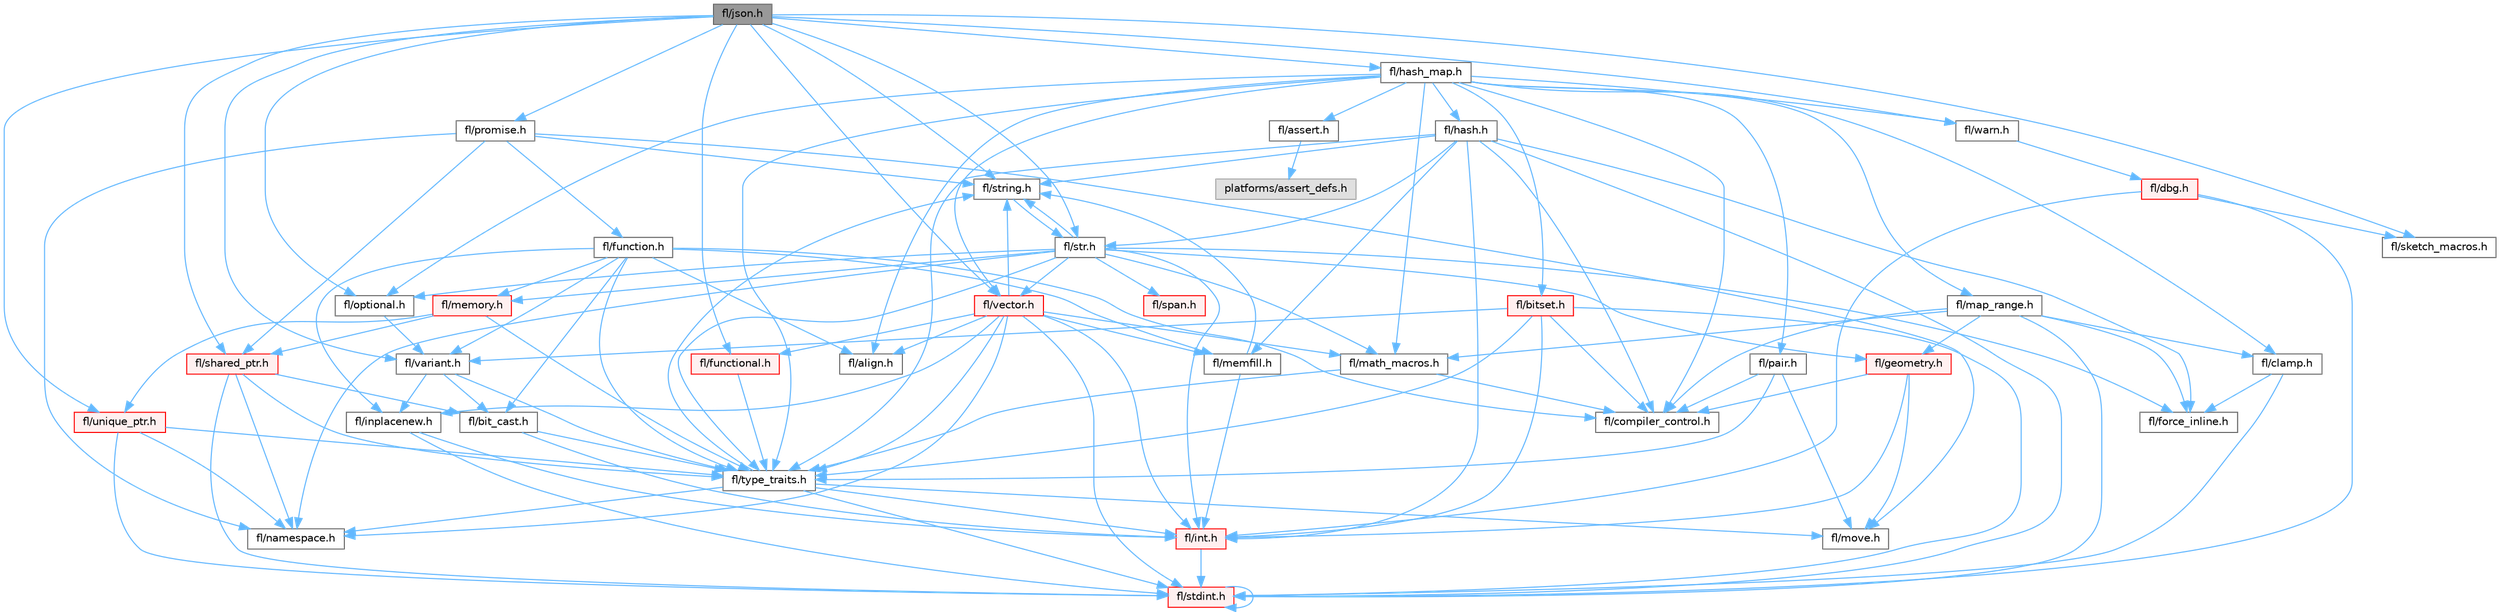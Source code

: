 digraph "fl/json.h"
{
 // INTERACTIVE_SVG=YES
 // LATEX_PDF_SIZE
  bgcolor="transparent";
  edge [fontname=Helvetica,fontsize=10,labelfontname=Helvetica,labelfontsize=10];
  node [fontname=Helvetica,fontsize=10,shape=box,height=0.2,width=0.4];
  Node1 [id="Node000001",label="fl/json.h",height=0.2,width=0.4,color="gray40", fillcolor="grey60", style="filled", fontcolor="black",tooltip="FastLED's Elegant JSON Library: fl::Json"];
  Node1 -> Node2 [id="edge1_Node000001_Node000002",color="steelblue1",style="solid",tooltip=" "];
  Node2 [id="Node000002",label="fl/string.h",height=0.2,width=0.4,color="grey40", fillcolor="white", style="filled",URL="$da/d66/string_8h.html",tooltip=" "];
  Node2 -> Node3 [id="edge2_Node000002_Node000003",color="steelblue1",style="solid",tooltip=" "];
  Node3 [id="Node000003",label="fl/str.h",height=0.2,width=0.4,color="grey40", fillcolor="white", style="filled",URL="$d1/d93/str_8h.html",tooltip=" "];
  Node3 -> Node4 [id="edge3_Node000003_Node000004",color="steelblue1",style="solid",tooltip=" "];
  Node4 [id="Node000004",label="fl/int.h",height=0.2,width=0.4,color="red", fillcolor="#FFF0F0", style="filled",URL="$d3/d7e/int_8h.html",tooltip=" "];
  Node4 -> Node5 [id="edge4_Node000004_Node000005",color="steelblue1",style="solid",tooltip=" "];
  Node5 [id="Node000005",label="fl/stdint.h",height=0.2,width=0.4,color="red", fillcolor="#FFF0F0", style="filled",URL="$df/dd8/stdint_8h.html",tooltip=" "];
  Node5 -> Node5 [id="edge5_Node000005_Node000005",color="steelblue1",style="solid",tooltip=" "];
  Node3 -> Node2 [id="edge6_Node000003_Node000002",color="steelblue1",style="solid",tooltip=" "];
  Node3 -> Node8 [id="edge7_Node000003_Node000008",color="steelblue1",style="solid",tooltip=" "];
  Node8 [id="Node000008",label="fl/geometry.h",height=0.2,width=0.4,color="red", fillcolor="#FFF0F0", style="filled",URL="$d4/d67/geometry_8h.html",tooltip=" "];
  Node8 -> Node4 [id="edge8_Node000008_Node000004",color="steelblue1",style="solid",tooltip=" "];
  Node8 -> Node14 [id="edge9_Node000008_Node000014",color="steelblue1",style="solid",tooltip=" "];
  Node14 [id="Node000014",label="fl/compiler_control.h",height=0.2,width=0.4,color="grey40", fillcolor="white", style="filled",URL="$d4/d54/compiler__control_8h.html",tooltip=" "];
  Node8 -> Node17 [id="edge10_Node000008_Node000017",color="steelblue1",style="solid",tooltip=" "];
  Node17 [id="Node000017",label="fl/move.h",height=0.2,width=0.4,color="grey40", fillcolor="white", style="filled",URL="$d9/d83/move_8h.html",tooltip=" "];
  Node3 -> Node13 [id="edge11_Node000003_Node000013",color="steelblue1",style="solid",tooltip=" "];
  Node13 [id="Node000013",label="fl/math_macros.h",height=0.2,width=0.4,color="grey40", fillcolor="white", style="filled",URL="$d8/db8/math__macros_8h.html",tooltip=" "];
  Node13 -> Node14 [id="edge12_Node000013_Node000014",color="steelblue1",style="solid",tooltip=" "];
  Node13 -> Node15 [id="edge13_Node000013_Node000015",color="steelblue1",style="solid",tooltip=" "];
  Node15 [id="Node000015",label="fl/type_traits.h",height=0.2,width=0.4,color="grey40", fillcolor="white", style="filled",URL="$df/d63/type__traits_8h.html",tooltip=" "];
  Node15 -> Node2 [id="edge14_Node000015_Node000002",color="steelblue1",style="solid",tooltip=" "];
  Node15 -> Node5 [id="edge15_Node000015_Node000005",color="steelblue1",style="solid",tooltip=" "];
  Node15 -> Node16 [id="edge16_Node000015_Node000016",color="steelblue1",style="solid",tooltip=" "];
  Node16 [id="Node000016",label="fl/namespace.h",height=0.2,width=0.4,color="grey40", fillcolor="white", style="filled",URL="$df/d2a/namespace_8h.html",tooltip="Implements the FastLED namespace macros."];
  Node15 -> Node17 [id="edge17_Node000015_Node000017",color="steelblue1",style="solid",tooltip=" "];
  Node15 -> Node4 [id="edge18_Node000015_Node000004",color="steelblue1",style="solid",tooltip=" "];
  Node3 -> Node16 [id="edge19_Node000003_Node000016",color="steelblue1",style="solid",tooltip=" "];
  Node3 -> Node18 [id="edge20_Node000003_Node000018",color="steelblue1",style="solid",tooltip=" "];
  Node18 [id="Node000018",label="fl/memory.h",height=0.2,width=0.4,color="red", fillcolor="#FFF0F0", style="filled",URL="$dc/d18/memory_8h.html",tooltip=" "];
  Node18 -> Node39 [id="edge21_Node000018_Node000039",color="steelblue1",style="solid",tooltip=" "];
  Node39 [id="Node000039",label="fl/shared_ptr.h",height=0.2,width=0.4,color="red", fillcolor="#FFF0F0", style="filled",URL="$df/d6a/shared__ptr_8h.html",tooltip=" "];
  Node39 -> Node16 [id="edge22_Node000039_Node000016",color="steelblue1",style="solid",tooltip=" "];
  Node39 -> Node15 [id="edge23_Node000039_Node000015",color="steelblue1",style="solid",tooltip=" "];
  Node39 -> Node5 [id="edge24_Node000039_Node000005",color="steelblue1",style="solid",tooltip=" "];
  Node39 -> Node32 [id="edge25_Node000039_Node000032",color="steelblue1",style="solid",tooltip=" "];
  Node32 [id="Node000032",label="fl/bit_cast.h",height=0.2,width=0.4,color="grey40", fillcolor="white", style="filled",URL="$df/d72/bit__cast_8h.html",tooltip=" "];
  Node32 -> Node15 [id="edge26_Node000032_Node000015",color="steelblue1",style="solid",tooltip=" "];
  Node32 -> Node4 [id="edge27_Node000032_Node000004",color="steelblue1",style="solid",tooltip=" "];
  Node18 -> Node21 [id="edge28_Node000018_Node000021",color="steelblue1",style="solid",tooltip=" "];
  Node21 [id="Node000021",label="fl/unique_ptr.h",height=0.2,width=0.4,color="red", fillcolor="#FFF0F0", style="filled",URL="$da/d4b/unique__ptr_8h.html",tooltip=" "];
  Node21 -> Node16 [id="edge29_Node000021_Node000016",color="steelblue1",style="solid",tooltip=" "];
  Node21 -> Node15 [id="edge30_Node000021_Node000015",color="steelblue1",style="solid",tooltip=" "];
  Node21 -> Node5 [id="edge31_Node000021_Node000005",color="steelblue1",style="solid",tooltip=" "];
  Node18 -> Node15 [id="edge32_Node000018_Node000015",color="steelblue1",style="solid",tooltip=" "];
  Node3 -> Node44 [id="edge33_Node000003_Node000044",color="steelblue1",style="solid",tooltip=" "];
  Node44 [id="Node000044",label="fl/optional.h",height=0.2,width=0.4,color="grey40", fillcolor="white", style="filled",URL="$dc/d62/optional_8h.html",tooltip=" "];
  Node44 -> Node35 [id="edge34_Node000044_Node000035",color="steelblue1",style="solid",tooltip=" "];
  Node35 [id="Node000035",label="fl/variant.h",height=0.2,width=0.4,color="grey40", fillcolor="white", style="filled",URL="$d6/d10/variant_8h.html",tooltip=" "];
  Node35 -> Node29 [id="edge35_Node000035_Node000029",color="steelblue1",style="solid",tooltip=" "];
  Node29 [id="Node000029",label="fl/inplacenew.h",height=0.2,width=0.4,color="grey40", fillcolor="white", style="filled",URL="$db/d36/inplacenew_8h.html",tooltip=" "];
  Node29 -> Node5 [id="edge36_Node000029_Node000005",color="steelblue1",style="solid",tooltip=" "];
  Node29 -> Node4 [id="edge37_Node000029_Node000004",color="steelblue1",style="solid",tooltip=" "];
  Node35 -> Node15 [id="edge38_Node000035_Node000015",color="steelblue1",style="solid",tooltip=" "];
  Node35 -> Node32 [id="edge39_Node000035_Node000032",color="steelblue1",style="solid",tooltip=" "];
  Node3 -> Node15 [id="edge40_Node000003_Node000015",color="steelblue1",style="solid",tooltip=" "];
  Node3 -> Node45 [id="edge41_Node000003_Node000045",color="steelblue1",style="solid",tooltip=" "];
  Node45 [id="Node000045",label="fl/vector.h",height=0.2,width=0.4,color="red", fillcolor="#FFF0F0", style="filled",URL="$d6/d68/vector_8h.html",tooltip=" "];
  Node45 -> Node5 [id="edge42_Node000045_Node000005",color="steelblue1",style="solid",tooltip=" "];
  Node45 -> Node4 [id="edge43_Node000045_Node000004",color="steelblue1",style="solid",tooltip=" "];
  Node45 -> Node2 [id="edge44_Node000045_Node000002",color="steelblue1",style="solid",tooltip=" "];
  Node45 -> Node46 [id="edge45_Node000045_Node000046",color="steelblue1",style="solid",tooltip=" "];
  Node46 [id="Node000046",label="fl/functional.h",height=0.2,width=0.4,color="red", fillcolor="#FFF0F0", style="filled",URL="$d8/dea/functional_8h.html",tooltip=" "];
  Node46 -> Node15 [id="edge46_Node000046_Node000015",color="steelblue1",style="solid",tooltip=" "];
  Node45 -> Node13 [id="edge47_Node000045_Node000013",color="steelblue1",style="solid",tooltip=" "];
  Node45 -> Node30 [id="edge48_Node000045_Node000030",color="steelblue1",style="solid",tooltip=" "];
  Node30 [id="Node000030",label="fl/memfill.h",height=0.2,width=0.4,color="grey40", fillcolor="white", style="filled",URL="$d0/dda/memfill_8h.html",tooltip=" "];
  Node30 -> Node2 [id="edge49_Node000030_Node000002",color="steelblue1",style="solid",tooltip=" "];
  Node30 -> Node4 [id="edge50_Node000030_Node000004",color="steelblue1",style="solid",tooltip=" "];
  Node45 -> Node16 [id="edge51_Node000045_Node000016",color="steelblue1",style="solid",tooltip=" "];
  Node45 -> Node15 [id="edge52_Node000045_Node000015",color="steelblue1",style="solid",tooltip=" "];
  Node45 -> Node29 [id="edge53_Node000045_Node000029",color="steelblue1",style="solid",tooltip=" "];
  Node45 -> Node42 [id="edge54_Node000045_Node000042",color="steelblue1",style="solid",tooltip=" "];
  Node42 [id="Node000042",label="fl/align.h",height=0.2,width=0.4,color="grey40", fillcolor="white", style="filled",URL="$d1/ddf/align_8h.html",tooltip=" "];
  Node3 -> Node48 [id="edge55_Node000003_Node000048",color="steelblue1",style="solid",tooltip=" "];
  Node48 [id="Node000048",label="fl/span.h",height=0.2,width=0.4,color="red", fillcolor="#FFF0F0", style="filled",URL="$d4/d7a/span_8h.html",tooltip=" "];
  Node3 -> Node11 [id="edge56_Node000003_Node000011",color="steelblue1",style="solid",tooltip=" "];
  Node11 [id="Node000011",label="fl/force_inline.h",height=0.2,width=0.4,color="grey40", fillcolor="white", style="filled",URL="$d4/d64/force__inline_8h.html",tooltip=" "];
  Node1 -> Node45 [id="edge57_Node000001_Node000045",color="steelblue1",style="solid",tooltip=" "];
  Node1 -> Node50 [id="edge58_Node000001_Node000050",color="steelblue1",style="solid",tooltip=" "];
  Node50 [id="Node000050",label="fl/hash_map.h",height=0.2,width=0.4,color="grey40", fillcolor="white", style="filled",URL="$d6/d13/hash__map_8h.html",tooltip=" "];
  Node50 -> Node51 [id="edge59_Node000050_Node000051",color="steelblue1",style="solid",tooltip=" "];
  Node51 [id="Node000051",label="fl/assert.h",height=0.2,width=0.4,color="grey40", fillcolor="white", style="filled",URL="$dc/da7/assert_8h.html",tooltip=" "];
  Node51 -> Node52 [id="edge60_Node000051_Node000052",color="steelblue1",style="solid",tooltip=" "];
  Node52 [id="Node000052",label="platforms/assert_defs.h",height=0.2,width=0.4,color="grey60", fillcolor="#E0E0E0", style="filled",tooltip=" "];
  Node50 -> Node33 [id="edge61_Node000050_Node000033",color="steelblue1",style="solid",tooltip=" "];
  Node33 [id="Node000033",label="fl/bitset.h",height=0.2,width=0.4,color="red", fillcolor="#FFF0F0", style="filled",URL="$d1/d69/bitset_8h.html",tooltip=" "];
  Node33 -> Node15 [id="edge62_Node000033_Node000015",color="steelblue1",style="solid",tooltip=" "];
  Node33 -> Node35 [id="edge63_Node000033_Node000035",color="steelblue1",style="solid",tooltip=" "];
  Node33 -> Node5 [id="edge64_Node000033_Node000005",color="steelblue1",style="solid",tooltip=" "];
  Node33 -> Node4 [id="edge65_Node000033_Node000004",color="steelblue1",style="solid",tooltip=" "];
  Node33 -> Node14 [id="edge66_Node000033_Node000014",color="steelblue1",style="solid",tooltip=" "];
  Node50 -> Node10 [id="edge67_Node000050_Node000010",color="steelblue1",style="solid",tooltip=" "];
  Node10 [id="Node000010",label="fl/clamp.h",height=0.2,width=0.4,color="grey40", fillcolor="white", style="filled",URL="$d6/dd3/clamp_8h.html",tooltip=" "];
  Node10 -> Node5 [id="edge68_Node000010_Node000005",color="steelblue1",style="solid",tooltip=" "];
  Node10 -> Node11 [id="edge69_Node000010_Node000011",color="steelblue1",style="solid",tooltip=" "];
  Node50 -> Node53 [id="edge70_Node000050_Node000053",color="steelblue1",style="solid",tooltip=" "];
  Node53 [id="Node000053",label="fl/hash.h",height=0.2,width=0.4,color="grey40", fillcolor="white", style="filled",URL="$db/dfb/hash_8h.html",tooltip=" "];
  Node53 -> Node3 [id="edge71_Node000053_Node000003",color="steelblue1",style="solid",tooltip=" "];
  Node53 -> Node15 [id="edge72_Node000053_Node000015",color="steelblue1",style="solid",tooltip=" "];
  Node53 -> Node4 [id="edge73_Node000053_Node000004",color="steelblue1",style="solid",tooltip=" "];
  Node53 -> Node5 [id="edge74_Node000053_Node000005",color="steelblue1",style="solid",tooltip=" "];
  Node53 -> Node11 [id="edge75_Node000053_Node000011",color="steelblue1",style="solid",tooltip=" "];
  Node53 -> Node30 [id="edge76_Node000053_Node000030",color="steelblue1",style="solid",tooltip=" "];
  Node53 -> Node2 [id="edge77_Node000053_Node000002",color="steelblue1",style="solid",tooltip=" "];
  Node53 -> Node14 [id="edge78_Node000053_Node000014",color="steelblue1",style="solid",tooltip=" "];
  Node50 -> Node12 [id="edge79_Node000050_Node000012",color="steelblue1",style="solid",tooltip=" "];
  Node12 [id="Node000012",label="fl/map_range.h",height=0.2,width=0.4,color="grey40", fillcolor="white", style="filled",URL="$d1/d47/map__range_8h.html",tooltip=" "];
  Node12 -> Node5 [id="edge80_Node000012_Node000005",color="steelblue1",style="solid",tooltip=" "];
  Node12 -> Node10 [id="edge81_Node000012_Node000010",color="steelblue1",style="solid",tooltip=" "];
  Node12 -> Node11 [id="edge82_Node000012_Node000011",color="steelblue1",style="solid",tooltip=" "];
  Node12 -> Node13 [id="edge83_Node000012_Node000013",color="steelblue1",style="solid",tooltip=" "];
  Node12 -> Node14 [id="edge84_Node000012_Node000014",color="steelblue1",style="solid",tooltip=" "];
  Node12 -> Node8 [id="edge85_Node000012_Node000008",color="steelblue1",style="solid",tooltip=" "];
  Node50 -> Node44 [id="edge86_Node000050_Node000044",color="steelblue1",style="solid",tooltip=" "];
  Node50 -> Node54 [id="edge87_Node000050_Node000054",color="steelblue1",style="solid",tooltip=" "];
  Node54 [id="Node000054",label="fl/pair.h",height=0.2,width=0.4,color="grey40", fillcolor="white", style="filled",URL="$d3/d41/pair_8h.html",tooltip=" "];
  Node54 -> Node17 [id="edge88_Node000054_Node000017",color="steelblue1",style="solid",tooltip=" "];
  Node54 -> Node14 [id="edge89_Node000054_Node000014",color="steelblue1",style="solid",tooltip=" "];
  Node54 -> Node15 [id="edge90_Node000054_Node000015",color="steelblue1",style="solid",tooltip=" "];
  Node50 -> Node15 [id="edge91_Node000050_Node000015",color="steelblue1",style="solid",tooltip=" "];
  Node50 -> Node45 [id="edge92_Node000050_Node000045",color="steelblue1",style="solid",tooltip=" "];
  Node50 -> Node55 [id="edge93_Node000050_Node000055",color="steelblue1",style="solid",tooltip=" "];
  Node55 [id="Node000055",label="fl/warn.h",height=0.2,width=0.4,color="grey40", fillcolor="white", style="filled",URL="$de/d77/warn_8h.html",tooltip=" "];
  Node55 -> Node56 [id="edge94_Node000055_Node000056",color="steelblue1",style="solid",tooltip=" "];
  Node56 [id="Node000056",label="fl/dbg.h",height=0.2,width=0.4,color="red", fillcolor="#FFF0F0", style="filled",URL="$d6/d01/dbg_8h.html",tooltip=" "];
  Node56 -> Node66 [id="edge95_Node000056_Node000066",color="steelblue1",style="solid",tooltip=" "];
  Node66 [id="Node000066",label="fl/sketch_macros.h",height=0.2,width=0.4,color="grey40", fillcolor="white", style="filled",URL="$d1/dbc/sketch__macros_8h.html",tooltip=" "];
  Node56 -> Node4 [id="edge96_Node000056_Node000004",color="steelblue1",style="solid",tooltip=" "];
  Node56 -> Node5 [id="edge97_Node000056_Node000005",color="steelblue1",style="solid",tooltip=" "];
  Node50 -> Node42 [id="edge98_Node000050_Node000042",color="steelblue1",style="solid",tooltip=" "];
  Node50 -> Node14 [id="edge99_Node000050_Node000014",color="steelblue1",style="solid",tooltip=" "];
  Node50 -> Node13 [id="edge100_Node000050_Node000013",color="steelblue1",style="solid",tooltip=" "];
  Node1 -> Node35 [id="edge101_Node000001_Node000035",color="steelblue1",style="solid",tooltip=" "];
  Node1 -> Node44 [id="edge102_Node000001_Node000044",color="steelblue1",style="solid",tooltip=" "];
  Node1 -> Node21 [id="edge103_Node000001_Node000021",color="steelblue1",style="solid",tooltip=" "];
  Node1 -> Node39 [id="edge104_Node000001_Node000039",color="steelblue1",style="solid",tooltip=" "];
  Node1 -> Node46 [id="edge105_Node000001_Node000046",color="steelblue1",style="solid",tooltip=" "];
  Node1 -> Node3 [id="edge106_Node000001_Node000003",color="steelblue1",style="solid",tooltip=" "];
  Node1 -> Node67 [id="edge107_Node000001_Node000067",color="steelblue1",style="solid",tooltip=" "];
  Node67 [id="Node000067",label="fl/promise.h",height=0.2,width=0.4,color="grey40", fillcolor="white", style="filled",URL="$d6/d17/promise_8h.html",tooltip="Promise-based fluent API for FastLED - standalone async primitives."];
  Node67 -> Node16 [id="edge108_Node000067_Node000016",color="steelblue1",style="solid",tooltip=" "];
  Node67 -> Node68 [id="edge109_Node000067_Node000068",color="steelblue1",style="solid",tooltip=" "];
  Node68 [id="Node000068",label="fl/function.h",height=0.2,width=0.4,color="grey40", fillcolor="white", style="filled",URL="$dd/d67/function_8h.html",tooltip=" "];
  Node68 -> Node18 [id="edge110_Node000068_Node000018",color="steelblue1",style="solid",tooltip=" "];
  Node68 -> Node15 [id="edge111_Node000068_Node000015",color="steelblue1",style="solid",tooltip=" "];
  Node68 -> Node14 [id="edge112_Node000068_Node000014",color="steelblue1",style="solid",tooltip=" "];
  Node68 -> Node35 [id="edge113_Node000068_Node000035",color="steelblue1",style="solid",tooltip=" "];
  Node68 -> Node30 [id="edge114_Node000068_Node000030",color="steelblue1",style="solid",tooltip=" "];
  Node68 -> Node29 [id="edge115_Node000068_Node000029",color="steelblue1",style="solid",tooltip=" "];
  Node68 -> Node32 [id="edge116_Node000068_Node000032",color="steelblue1",style="solid",tooltip=" "];
  Node68 -> Node42 [id="edge117_Node000068_Node000042",color="steelblue1",style="solid",tooltip=" "];
  Node67 -> Node2 [id="edge118_Node000067_Node000002",color="steelblue1",style="solid",tooltip=" "];
  Node67 -> Node39 [id="edge119_Node000067_Node000039",color="steelblue1",style="solid",tooltip=" "];
  Node67 -> Node17 [id="edge120_Node000067_Node000017",color="steelblue1",style="solid",tooltip=" "];
  Node1 -> Node55 [id="edge121_Node000001_Node000055",color="steelblue1",style="solid",tooltip=" "];
  Node1 -> Node66 [id="edge122_Node000001_Node000066",color="steelblue1",style="solid",tooltip=" "];
}
